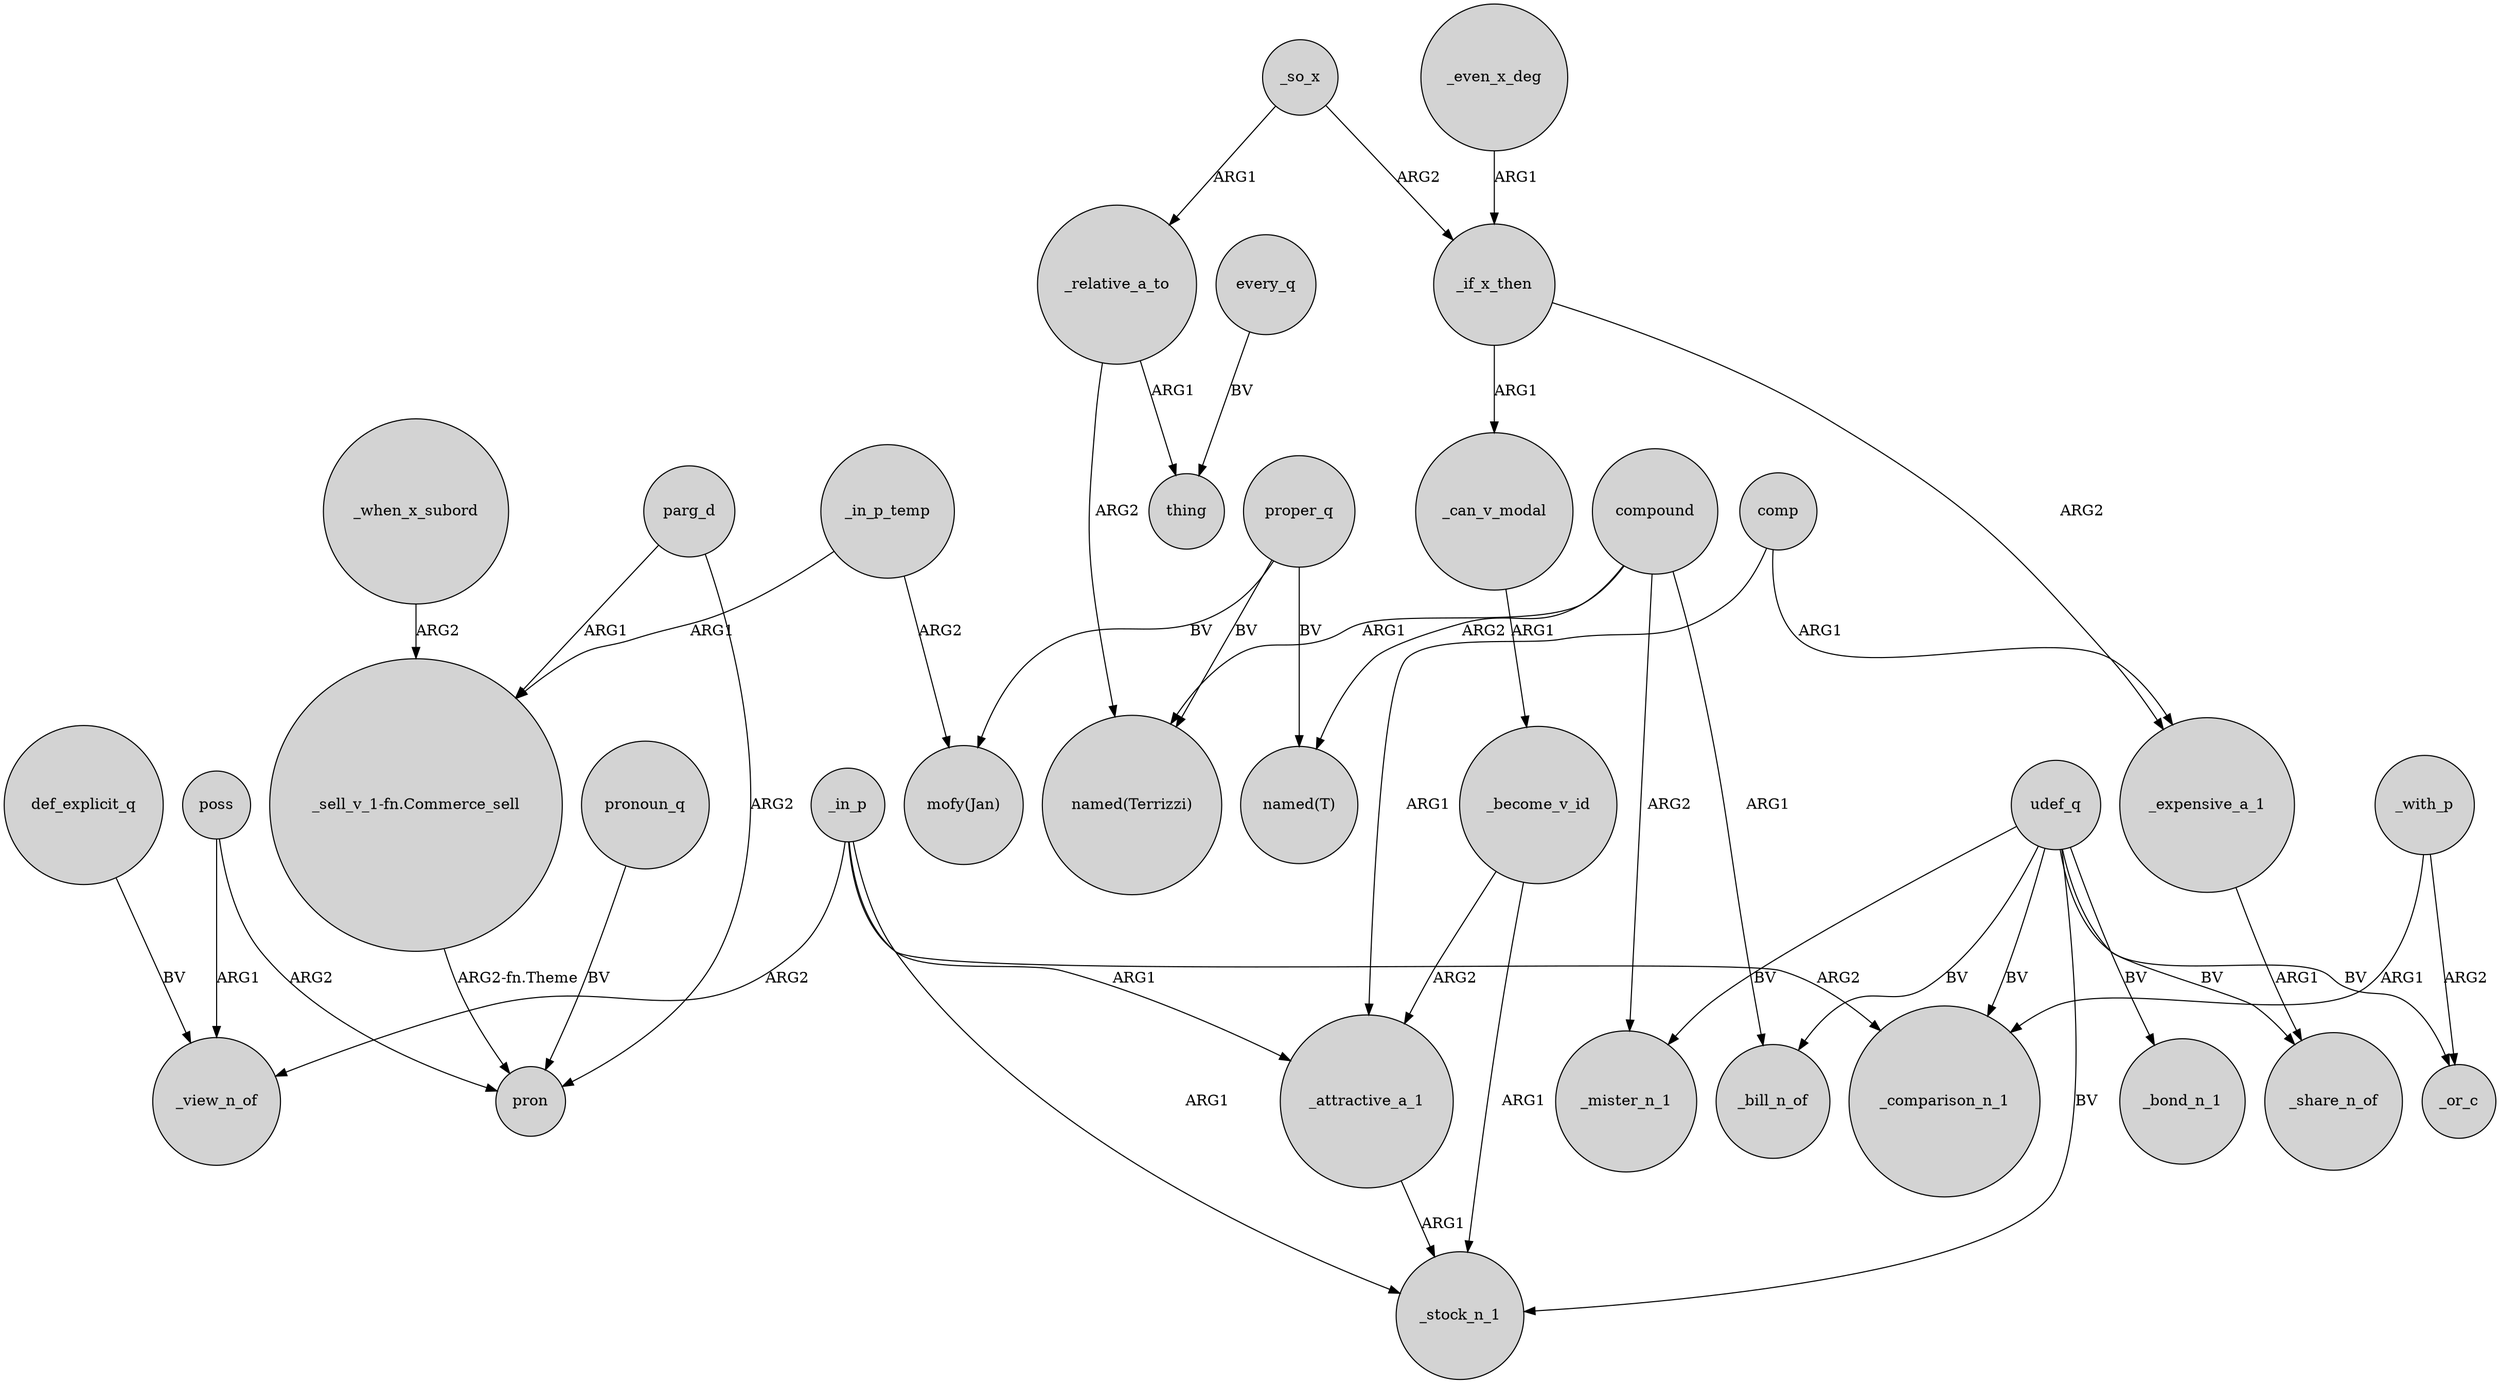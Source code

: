 digraph {
	node [shape=circle style=filled]
	_in_p -> _view_n_of [label=ARG2]
	poss -> pron [label=ARG2]
	compound -> "named(Terrizzi)" [label=ARG1]
	_attractive_a_1 -> _stock_n_1 [label=ARG1]
	compound -> _bill_n_of [label=ARG1]
	compound -> "named(T)" [label=ARG2]
	_in_p_temp -> "mofy(Jan)" [label=ARG2]
	every_q -> thing [label=BV]
	compound -> _mister_n_1 [label=ARG2]
	_in_p -> _comparison_n_1 [label=ARG2]
	_if_x_then -> _expensive_a_1 [label=ARG2]
	_can_v_modal -> _become_v_id [label=ARG1]
	proper_q -> "named(T)" [label=BV]
	_even_x_deg -> _if_x_then [label=ARG1]
	_in_p_temp -> "_sell_v_1-fn.Commerce_sell" [label=ARG1]
	udef_q -> _mister_n_1 [label=BV]
	parg_d -> "_sell_v_1-fn.Commerce_sell" [label=ARG1]
	comp -> _expensive_a_1 [label=ARG1]
	udef_q -> _bill_n_of [label=BV]
	_become_v_id -> _attractive_a_1 [label=ARG2]
	_if_x_then -> _can_v_modal [label=ARG1]
	_relative_a_to -> thing [label=ARG1]
	udef_q -> _or_c [label=BV]
	_in_p -> _attractive_a_1 [label=ARG1]
	proper_q -> "mofy(Jan)" [label=BV]
	_with_p -> _comparison_n_1 [label=ARG1]
	_with_p -> _or_c [label=ARG2]
	_so_x -> _if_x_then [label=ARG2]
	poss -> _view_n_of [label=ARG1]
	parg_d -> pron [label=ARG2]
	pronoun_q -> pron [label=BV]
	udef_q -> _comparison_n_1 [label=BV]
	udef_q -> _bond_n_1 [label=BV]
	udef_q -> _stock_n_1 [label=BV]
	_become_v_id -> _stock_n_1 [label=ARG1]
	_in_p -> _stock_n_1 [label=ARG1]
	"_sell_v_1-fn.Commerce_sell" -> pron [label="ARG2-fn.Theme"]
	_relative_a_to -> "named(Terrizzi)" [label=ARG2]
	def_explicit_q -> _view_n_of [label=BV]
	_expensive_a_1 -> _share_n_of [label=ARG1]
	udef_q -> _share_n_of [label=BV]
	_so_x -> _relative_a_to [label=ARG1]
	_when_x_subord -> "_sell_v_1-fn.Commerce_sell" [label=ARG2]
	proper_q -> "named(Terrizzi)" [label=BV]
	comp -> _attractive_a_1 [label=ARG1]
}
